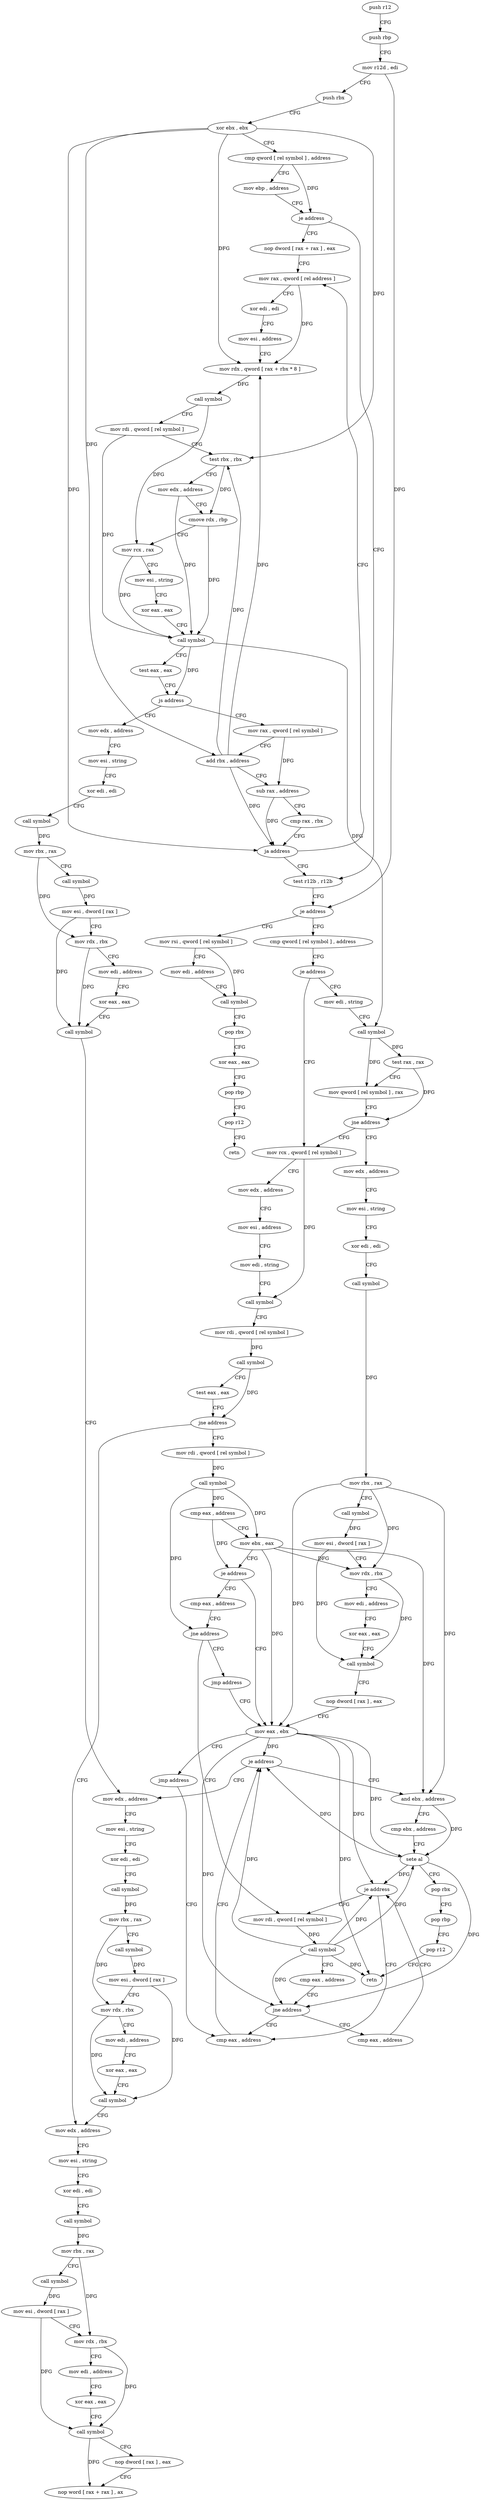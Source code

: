 digraph "func" {
"4209056" [label = "push r12" ]
"4209058" [label = "push rbp" ]
"4209059" [label = "mov r12d , edi" ]
"4209062" [label = "push rbx" ]
"4209063" [label = "xor ebx , ebx" ]
"4209065" [label = "cmp qword [ rel symbol ] , address" ]
"4209073" [label = "mov ebp , address" ]
"4209078" [label = "je address" ]
"4209173" [label = "test r12b , r12b" ]
"4209080" [label = "nop dword [ rax + rax ] , eax" ]
"4209176" [label = "je address" ]
"4209328" [label = "mov rsi , qword [ rel symbol ]" ]
"4209182" [label = "cmp qword [ rel symbol ] , address" ]
"4209088" [label = "mov rax , qword [ rel address ]" ]
"4209335" [label = "mov edi , address" ]
"4209340" [label = "call symbol" ]
"4209345" [label = "pop rbx" ]
"4209346" [label = "xor eax , eax" ]
"4209348" [label = "pop rbp" ]
"4209349" [label = "pop r12" ]
"4209351" [label = "retn" ]
"4209190" [label = "je address" ]
"4209352" [label = "mov edi , string" ]
"4209196" [label = "mov rcx , qword [ rel symbol ]" ]
"4209428" [label = "mov edx , address" ]
"4209433" [label = "mov esi , string" ]
"4209438" [label = "xor edi , edi" ]
"4209440" [label = "call symbol" ]
"4209445" [label = "mov rbx , rax" ]
"4209448" [label = "call symbol" ]
"4209453" [label = "mov esi , dword [ rax ]" ]
"4209455" [label = "mov rdx , rbx" ]
"4209458" [label = "mov edi , address" ]
"4209463" [label = "xor eax , eax" ]
"4209465" [label = "call symbol" ]
"4209470" [label = "mov edx , address" ]
"4209153" [label = "mov rax , qword [ rel symbol ]" ]
"4209160" [label = "add rbx , address" ]
"4209164" [label = "sub rax , address" ]
"4209168" [label = "cmp rax , rbx" ]
"4209171" [label = "ja address" ]
"4209357" [label = "call symbol" ]
"4209362" [label = "test rax , rax" ]
"4209365" [label = "mov qword [ rel symbol ] , rax" ]
"4209372" [label = "jne address" ]
"4209378" [label = "mov edx , address" ]
"4209203" [label = "mov edx , address" ]
"4209208" [label = "mov esi , address" ]
"4209213" [label = "mov edi , string" ]
"4209218" [label = "call symbol" ]
"4209223" [label = "mov rdi , qword [ rel symbol ]" ]
"4209230" [label = "call symbol" ]
"4209235" [label = "test eax , eax" ]
"4209237" [label = "jne address" ]
"4209512" [label = "mov edx , address" ]
"4209243" [label = "mov rdi , qword [ rel symbol ]" ]
"4209095" [label = "xor edi , edi" ]
"4209097" [label = "mov esi , address" ]
"4209102" [label = "mov rdx , qword [ rax + rbx * 8 ]" ]
"4209106" [label = "call symbol" ]
"4209111" [label = "mov rdi , qword [ rel symbol ]" ]
"4209118" [label = "test rbx , rbx" ]
"4209121" [label = "mov edx , address" ]
"4209126" [label = "cmove rdx , rbp" ]
"4209130" [label = "mov rcx , rax" ]
"4209133" [label = "mov esi , string" ]
"4209138" [label = "xor eax , eax" ]
"4209140" [label = "call symbol" ]
"4209145" [label = "test eax , eax" ]
"4209147" [label = "js address" ]
"4209383" [label = "mov esi , string" ]
"4209388" [label = "xor edi , edi" ]
"4209390" [label = "call symbol" ]
"4209395" [label = "mov rbx , rax" ]
"4209398" [label = "call symbol" ]
"4209403" [label = "mov esi , dword [ rax ]" ]
"4209405" [label = "mov rdx , rbx" ]
"4209408" [label = "mov edi , address" ]
"4209413" [label = "xor eax , eax" ]
"4209415" [label = "call symbol" ]
"4209420" [label = "nop dword [ rax ] , eax" ]
"4209424" [label = "mov eax , ebx" ]
"4209517" [label = "mov esi , string" ]
"4209522" [label = "xor edi , edi" ]
"4209524" [label = "call symbol" ]
"4209529" [label = "mov rbx , rax" ]
"4209532" [label = "call symbol" ]
"4209537" [label = "mov esi , dword [ rax ]" ]
"4209539" [label = "mov rdx , rbx" ]
"4209542" [label = "mov edi , address" ]
"4209547" [label = "xor eax , eax" ]
"4209549" [label = "call symbol" ]
"4209554" [label = "nop dword [ rax ] , eax" ]
"4209558" [label = "nop word [ rax + rax ] , ax" ]
"4209250" [label = "call symbol" ]
"4209255" [label = "cmp eax , address" ]
"4209258" [label = "mov ebx , eax" ]
"4209260" [label = "je address" ]
"4209266" [label = "cmp eax , address" ]
"4209302" [label = "cmp eax , address" ]
"4209305" [label = "je address" ]
"4209311" [label = "and ebx , address" ]
"4209426" [label = "jmp address" ]
"4209269" [label = "jne address" ]
"4209285" [label = "mov rdi , qword [ rel symbol ]" ]
"4209271" [label = "jmp address" ]
"4209475" [label = "mov esi , string" ]
"4209480" [label = "xor edi , edi" ]
"4209482" [label = "call symbol" ]
"4209487" [label = "mov rbx , rax" ]
"4209490" [label = "call symbol" ]
"4209495" [label = "mov esi , dword [ rax ]" ]
"4209497" [label = "mov rdx , rbx" ]
"4209500" [label = "mov edi , address" ]
"4209505" [label = "xor eax , eax" ]
"4209507" [label = "call symbol" ]
"4209314" [label = "cmp ebx , address" ]
"4209317" [label = "sete al" ]
"4209320" [label = "pop rbx" ]
"4209321" [label = "pop rbp" ]
"4209322" [label = "pop r12" ]
"4209324" [label = "retn" ]
"4209292" [label = "call symbol" ]
"4209297" [label = "cmp eax , address" ]
"4209300" [label = "jne address" ]
"4209280" [label = "cmp eax , address" ]
"4209283" [label = "je address" ]
"4209056" -> "4209058" [ label = "CFG" ]
"4209058" -> "4209059" [ label = "CFG" ]
"4209059" -> "4209062" [ label = "CFG" ]
"4209059" -> "4209176" [ label = "DFG" ]
"4209062" -> "4209063" [ label = "CFG" ]
"4209063" -> "4209065" [ label = "CFG" ]
"4209063" -> "4209102" [ label = "DFG" ]
"4209063" -> "4209118" [ label = "DFG" ]
"4209063" -> "4209160" [ label = "DFG" ]
"4209063" -> "4209171" [ label = "DFG" ]
"4209065" -> "4209073" [ label = "CFG" ]
"4209065" -> "4209078" [ label = "DFG" ]
"4209073" -> "4209078" [ label = "CFG" ]
"4209078" -> "4209173" [ label = "CFG" ]
"4209078" -> "4209080" [ label = "CFG" ]
"4209173" -> "4209176" [ label = "CFG" ]
"4209080" -> "4209088" [ label = "CFG" ]
"4209176" -> "4209328" [ label = "CFG" ]
"4209176" -> "4209182" [ label = "CFG" ]
"4209328" -> "4209335" [ label = "CFG" ]
"4209328" -> "4209340" [ label = "DFG" ]
"4209182" -> "4209190" [ label = "CFG" ]
"4209088" -> "4209095" [ label = "CFG" ]
"4209088" -> "4209102" [ label = "DFG" ]
"4209335" -> "4209340" [ label = "CFG" ]
"4209340" -> "4209345" [ label = "CFG" ]
"4209345" -> "4209346" [ label = "CFG" ]
"4209346" -> "4209348" [ label = "CFG" ]
"4209348" -> "4209349" [ label = "CFG" ]
"4209349" -> "4209351" [ label = "CFG" ]
"4209190" -> "4209352" [ label = "CFG" ]
"4209190" -> "4209196" [ label = "CFG" ]
"4209352" -> "4209357" [ label = "CFG" ]
"4209196" -> "4209203" [ label = "CFG" ]
"4209196" -> "4209218" [ label = "DFG" ]
"4209428" -> "4209433" [ label = "CFG" ]
"4209433" -> "4209438" [ label = "CFG" ]
"4209438" -> "4209440" [ label = "CFG" ]
"4209440" -> "4209445" [ label = "DFG" ]
"4209445" -> "4209448" [ label = "CFG" ]
"4209445" -> "4209455" [ label = "DFG" ]
"4209448" -> "4209453" [ label = "DFG" ]
"4209453" -> "4209455" [ label = "CFG" ]
"4209453" -> "4209465" [ label = "DFG" ]
"4209455" -> "4209458" [ label = "CFG" ]
"4209455" -> "4209465" [ label = "DFG" ]
"4209458" -> "4209463" [ label = "CFG" ]
"4209463" -> "4209465" [ label = "CFG" ]
"4209465" -> "4209470" [ label = "CFG" ]
"4209470" -> "4209475" [ label = "CFG" ]
"4209153" -> "4209160" [ label = "CFG" ]
"4209153" -> "4209164" [ label = "DFG" ]
"4209160" -> "4209164" [ label = "CFG" ]
"4209160" -> "4209102" [ label = "DFG" ]
"4209160" -> "4209118" [ label = "DFG" ]
"4209160" -> "4209171" [ label = "DFG" ]
"4209164" -> "4209168" [ label = "CFG" ]
"4209164" -> "4209171" [ label = "DFG" ]
"4209168" -> "4209171" [ label = "CFG" ]
"4209171" -> "4209088" [ label = "CFG" ]
"4209171" -> "4209173" [ label = "CFG" ]
"4209357" -> "4209362" [ label = "DFG" ]
"4209357" -> "4209365" [ label = "DFG" ]
"4209362" -> "4209365" [ label = "CFG" ]
"4209362" -> "4209372" [ label = "DFG" ]
"4209365" -> "4209372" [ label = "CFG" ]
"4209372" -> "4209196" [ label = "CFG" ]
"4209372" -> "4209378" [ label = "CFG" ]
"4209378" -> "4209383" [ label = "CFG" ]
"4209203" -> "4209208" [ label = "CFG" ]
"4209208" -> "4209213" [ label = "CFG" ]
"4209213" -> "4209218" [ label = "CFG" ]
"4209218" -> "4209223" [ label = "CFG" ]
"4209223" -> "4209230" [ label = "DFG" ]
"4209230" -> "4209235" [ label = "CFG" ]
"4209230" -> "4209237" [ label = "DFG" ]
"4209235" -> "4209237" [ label = "CFG" ]
"4209237" -> "4209512" [ label = "CFG" ]
"4209237" -> "4209243" [ label = "CFG" ]
"4209512" -> "4209517" [ label = "CFG" ]
"4209243" -> "4209250" [ label = "DFG" ]
"4209095" -> "4209097" [ label = "CFG" ]
"4209097" -> "4209102" [ label = "CFG" ]
"4209102" -> "4209106" [ label = "DFG" ]
"4209106" -> "4209111" [ label = "CFG" ]
"4209106" -> "4209130" [ label = "DFG" ]
"4209111" -> "4209118" [ label = "CFG" ]
"4209111" -> "4209140" [ label = "DFG" ]
"4209118" -> "4209121" [ label = "CFG" ]
"4209118" -> "4209126" [ label = "DFG" ]
"4209121" -> "4209126" [ label = "CFG" ]
"4209121" -> "4209140" [ label = "DFG" ]
"4209126" -> "4209130" [ label = "CFG" ]
"4209126" -> "4209140" [ label = "DFG" ]
"4209130" -> "4209133" [ label = "CFG" ]
"4209130" -> "4209140" [ label = "DFG" ]
"4209133" -> "4209138" [ label = "CFG" ]
"4209138" -> "4209140" [ label = "CFG" ]
"4209140" -> "4209145" [ label = "CFG" ]
"4209140" -> "4209357" [ label = "DFG" ]
"4209140" -> "4209147" [ label = "DFG" ]
"4209145" -> "4209147" [ label = "CFG" ]
"4209147" -> "4209428" [ label = "CFG" ]
"4209147" -> "4209153" [ label = "CFG" ]
"4209383" -> "4209388" [ label = "CFG" ]
"4209388" -> "4209390" [ label = "CFG" ]
"4209390" -> "4209395" [ label = "DFG" ]
"4209395" -> "4209398" [ label = "CFG" ]
"4209395" -> "4209405" [ label = "DFG" ]
"4209395" -> "4209424" [ label = "DFG" ]
"4209395" -> "4209311" [ label = "DFG" ]
"4209398" -> "4209403" [ label = "DFG" ]
"4209403" -> "4209405" [ label = "CFG" ]
"4209403" -> "4209415" [ label = "DFG" ]
"4209405" -> "4209408" [ label = "CFG" ]
"4209405" -> "4209415" [ label = "DFG" ]
"4209408" -> "4209413" [ label = "CFG" ]
"4209413" -> "4209415" [ label = "CFG" ]
"4209415" -> "4209420" [ label = "CFG" ]
"4209420" -> "4209424" [ label = "CFG" ]
"4209424" -> "4209426" [ label = "CFG" ]
"4209424" -> "4209305" [ label = "DFG" ]
"4209424" -> "4209300" [ label = "DFG" ]
"4209424" -> "4209317" [ label = "DFG" ]
"4209424" -> "4209324" [ label = "DFG" ]
"4209424" -> "4209283" [ label = "DFG" ]
"4209517" -> "4209522" [ label = "CFG" ]
"4209522" -> "4209524" [ label = "CFG" ]
"4209524" -> "4209529" [ label = "DFG" ]
"4209529" -> "4209532" [ label = "CFG" ]
"4209529" -> "4209539" [ label = "DFG" ]
"4209532" -> "4209537" [ label = "DFG" ]
"4209537" -> "4209539" [ label = "CFG" ]
"4209537" -> "4209549" [ label = "DFG" ]
"4209539" -> "4209542" [ label = "CFG" ]
"4209539" -> "4209549" [ label = "DFG" ]
"4209542" -> "4209547" [ label = "CFG" ]
"4209547" -> "4209549" [ label = "CFG" ]
"4209549" -> "4209554" [ label = "CFG" ]
"4209549" -> "4209558" [ label = "DFG" ]
"4209554" -> "4209558" [ label = "CFG" ]
"4209250" -> "4209255" [ label = "DFG" ]
"4209250" -> "4209258" [ label = "DFG" ]
"4209250" -> "4209269" [ label = "DFG" ]
"4209255" -> "4209258" [ label = "CFG" ]
"4209255" -> "4209260" [ label = "DFG" ]
"4209258" -> "4209260" [ label = "CFG" ]
"4209258" -> "4209405" [ label = "DFG" ]
"4209258" -> "4209424" [ label = "DFG" ]
"4209258" -> "4209311" [ label = "DFG" ]
"4209260" -> "4209424" [ label = "CFG" ]
"4209260" -> "4209266" [ label = "CFG" ]
"4209266" -> "4209269" [ label = "CFG" ]
"4209302" -> "4209305" [ label = "CFG" ]
"4209305" -> "4209470" [ label = "CFG" ]
"4209305" -> "4209311" [ label = "CFG" ]
"4209311" -> "4209314" [ label = "CFG" ]
"4209311" -> "4209317" [ label = "DFG" ]
"4209426" -> "4209302" [ label = "CFG" ]
"4209269" -> "4209285" [ label = "CFG" ]
"4209269" -> "4209271" [ label = "CFG" ]
"4209285" -> "4209292" [ label = "DFG" ]
"4209271" -> "4209424" [ label = "CFG" ]
"4209475" -> "4209480" [ label = "CFG" ]
"4209480" -> "4209482" [ label = "CFG" ]
"4209482" -> "4209487" [ label = "DFG" ]
"4209487" -> "4209490" [ label = "CFG" ]
"4209487" -> "4209497" [ label = "DFG" ]
"4209490" -> "4209495" [ label = "DFG" ]
"4209495" -> "4209497" [ label = "CFG" ]
"4209495" -> "4209507" [ label = "DFG" ]
"4209497" -> "4209500" [ label = "CFG" ]
"4209497" -> "4209507" [ label = "DFG" ]
"4209500" -> "4209505" [ label = "CFG" ]
"4209505" -> "4209507" [ label = "CFG" ]
"4209507" -> "4209512" [ label = "CFG" ]
"4209314" -> "4209317" [ label = "CFG" ]
"4209317" -> "4209320" [ label = "CFG" ]
"4209317" -> "4209305" [ label = "DFG" ]
"4209317" -> "4209300" [ label = "DFG" ]
"4209317" -> "4209283" [ label = "DFG" ]
"4209320" -> "4209321" [ label = "CFG" ]
"4209321" -> "4209322" [ label = "CFG" ]
"4209322" -> "4209324" [ label = "CFG" ]
"4209292" -> "4209297" [ label = "CFG" ]
"4209292" -> "4209305" [ label = "DFG" ]
"4209292" -> "4209300" [ label = "DFG" ]
"4209292" -> "4209317" [ label = "DFG" ]
"4209292" -> "4209324" [ label = "DFG" ]
"4209292" -> "4209283" [ label = "DFG" ]
"4209297" -> "4209300" [ label = "CFG" ]
"4209300" -> "4209280" [ label = "CFG" ]
"4209300" -> "4209302" [ label = "CFG" ]
"4209280" -> "4209283" [ label = "CFG" ]
"4209283" -> "4209302" [ label = "CFG" ]
"4209283" -> "4209285" [ label = "CFG" ]
}

